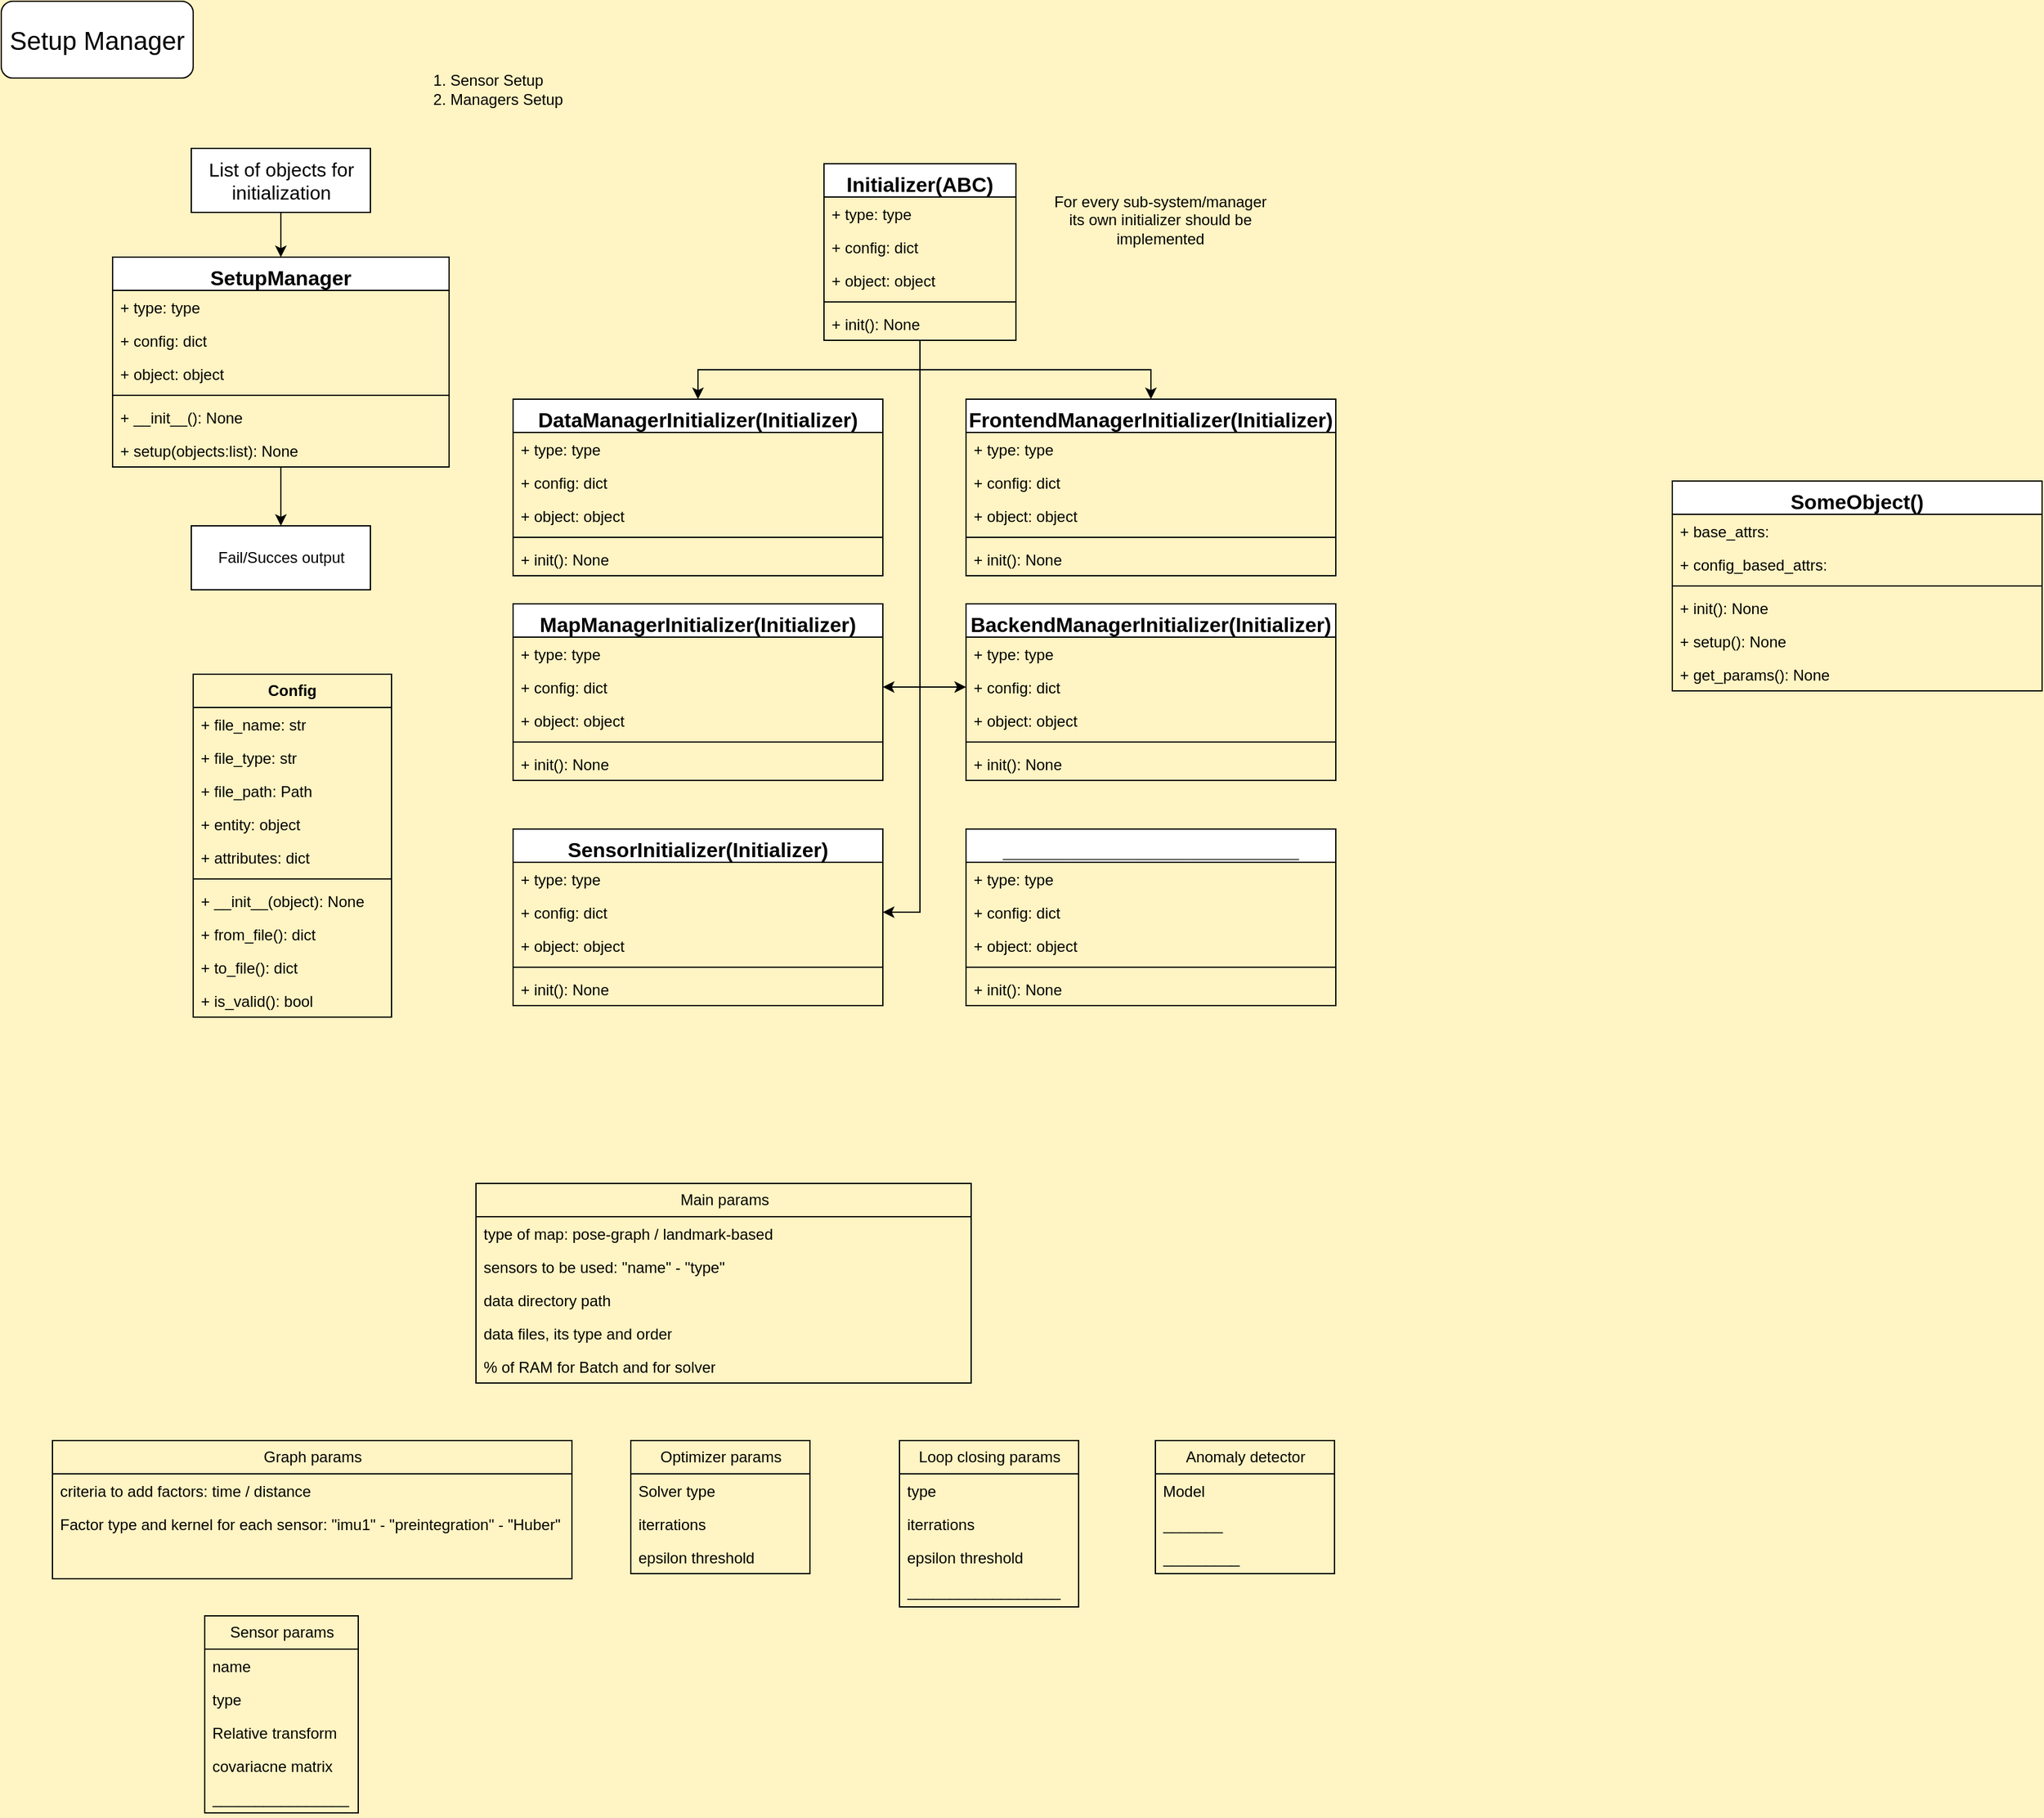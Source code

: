 <mxfile version="21.1.2" type="device">
  <diagram name="Page-1" id="9f46799a-70d6-7492-0946-bef42562c5a5">
    <mxGraphModel dx="5324" dy="1808" grid="0" gridSize="10" guides="1" tooltips="1" connect="1" arrows="1" fold="1" page="1" pageScale="1" pageWidth="1100" pageHeight="850" background="#FFF4C3" math="0" shadow="0">
      <root>
        <mxCell id="0" />
        <mxCell id="1" parent="0" />
        <mxCell id="PfdxGWVudXJHfrVKH4m6-9" value="&lt;font style=&quot;&quot;&gt;&lt;span style=&quot;font-size: 20px;&quot;&gt;Setup Manager&lt;/span&gt;&lt;br&gt;&lt;/font&gt;" style="rounded=1;whiteSpace=wrap;html=1;" parent="1" vertex="1">
          <mxGeometry x="-2200" width="150" height="60" as="geometry" />
        </mxCell>
        <mxCell id="zKVxdJpC08GL1bF6zu99-9" value="&lt;b&gt;Config&lt;/b&gt;" style="swimlane;fontStyle=0;childLayout=stackLayout;horizontal=1;startSize=26;fillColor=none;horizontalStack=0;resizeParent=1;resizeParentMax=0;resizeLast=0;collapsible=1;marginBottom=0;whiteSpace=wrap;html=1;" parent="1" vertex="1">
          <mxGeometry x="-2050" y="526" width="155" height="268" as="geometry" />
        </mxCell>
        <mxCell id="zKVxdJpC08GL1bF6zu99-10" value="+ file_name: str" style="text;strokeColor=none;fillColor=none;align=left;verticalAlign=top;spacingLeft=4;spacingRight=4;overflow=hidden;rotatable=0;points=[[0,0.5],[1,0.5]];portConstraint=eastwest;whiteSpace=wrap;html=1;" parent="zKVxdJpC08GL1bF6zu99-9" vertex="1">
          <mxGeometry y="26" width="155" height="26" as="geometry" />
        </mxCell>
        <mxCell id="zKVxdJpC08GL1bF6zu99-11" value="+ file_type: str" style="text;strokeColor=none;fillColor=none;align=left;verticalAlign=top;spacingLeft=4;spacingRight=4;overflow=hidden;rotatable=0;points=[[0,0.5],[1,0.5]];portConstraint=eastwest;whiteSpace=wrap;html=1;" parent="zKVxdJpC08GL1bF6zu99-9" vertex="1">
          <mxGeometry y="52" width="155" height="26" as="geometry" />
        </mxCell>
        <mxCell id="zKVxdJpC08GL1bF6zu99-12" value="+ file_path: Path" style="text;strokeColor=none;fillColor=none;align=left;verticalAlign=top;spacingLeft=4;spacingRight=4;overflow=hidden;rotatable=0;points=[[0,0.5],[1,0.5]];portConstraint=eastwest;whiteSpace=wrap;html=1;" parent="zKVxdJpC08GL1bF6zu99-9" vertex="1">
          <mxGeometry y="78" width="155" height="26" as="geometry" />
        </mxCell>
        <mxCell id="zKVxdJpC08GL1bF6zu99-16" value="+ entity: object" style="text;strokeColor=none;fillColor=none;align=left;verticalAlign=top;spacingLeft=4;spacingRight=4;overflow=hidden;rotatable=0;points=[[0,0.5],[1,0.5]];portConstraint=eastwest;whiteSpace=wrap;html=1;" parent="zKVxdJpC08GL1bF6zu99-9" vertex="1">
          <mxGeometry y="104" width="155" height="26" as="geometry" />
        </mxCell>
        <mxCell id="zKVxdJpC08GL1bF6zu99-13" value="+ attributes: dict" style="text;strokeColor=none;fillColor=none;align=left;verticalAlign=top;spacingLeft=4;spacingRight=4;overflow=hidden;rotatable=0;points=[[0,0.5],[1,0.5]];portConstraint=eastwest;whiteSpace=wrap;html=1;" parent="zKVxdJpC08GL1bF6zu99-9" vertex="1">
          <mxGeometry y="130" width="155" height="26" as="geometry" />
        </mxCell>
        <mxCell id="zKVxdJpC08GL1bF6zu99-14" value="" style="line;strokeWidth=1;fillColor=none;align=left;verticalAlign=middle;spacingTop=-1;spacingLeft=3;spacingRight=3;rotatable=0;labelPosition=right;points=[];portConstraint=eastwest;strokeColor=inherit;" parent="zKVxdJpC08GL1bF6zu99-9" vertex="1">
          <mxGeometry y="156" width="155" height="8" as="geometry" />
        </mxCell>
        <mxCell id="zKVxdJpC08GL1bF6zu99-17" value="+ __init__(object): None" style="text;strokeColor=none;fillColor=none;align=left;verticalAlign=top;spacingLeft=4;spacingRight=4;overflow=hidden;rotatable=0;points=[[0,0.5],[1,0.5]];portConstraint=eastwest;whiteSpace=wrap;html=1;" parent="zKVxdJpC08GL1bF6zu99-9" vertex="1">
          <mxGeometry y="164" width="155" height="26" as="geometry" />
        </mxCell>
        <mxCell id="zKVxdJpC08GL1bF6zu99-15" value="+ from_file(): dict" style="text;strokeColor=none;fillColor=none;align=left;verticalAlign=top;spacingLeft=4;spacingRight=4;overflow=hidden;rotatable=0;points=[[0,0.5],[1,0.5]];portConstraint=eastwest;whiteSpace=wrap;html=1;" parent="zKVxdJpC08GL1bF6zu99-9" vertex="1">
          <mxGeometry y="190" width="155" height="26" as="geometry" />
        </mxCell>
        <mxCell id="zKVxdJpC08GL1bF6zu99-18" value="+ to_file(): dict" style="text;strokeColor=none;fillColor=none;align=left;verticalAlign=top;spacingLeft=4;spacingRight=4;overflow=hidden;rotatable=0;points=[[0,0.5],[1,0.5]];portConstraint=eastwest;whiteSpace=wrap;html=1;" parent="zKVxdJpC08GL1bF6zu99-9" vertex="1">
          <mxGeometry y="216" width="155" height="26" as="geometry" />
        </mxCell>
        <mxCell id="zKVxdJpC08GL1bF6zu99-34" value="+ is_valid(): bool" style="text;strokeColor=none;fillColor=none;align=left;verticalAlign=top;spacingLeft=4;spacingRight=4;overflow=hidden;rotatable=0;points=[[0,0.5],[1,0.5]];portConstraint=eastwest;whiteSpace=wrap;html=1;" parent="zKVxdJpC08GL1bF6zu99-9" vertex="1">
          <mxGeometry y="242" width="155" height="26" as="geometry" />
        </mxCell>
        <mxCell id="UK-WgrpnfYN5xoPHHnE4-26" style="edgeStyle=orthogonalEdgeStyle;rounded=0;orthogonalLoop=1;jettySize=auto;html=1;entryX=0.5;entryY=0;entryDx=0;entryDy=0;" parent="1" source="zKVxdJpC08GL1bF6zu99-28" target="UK-WgrpnfYN5xoPHHnE4-2" edge="1">
          <mxGeometry relative="1" as="geometry" />
        </mxCell>
        <mxCell id="UK-WgrpnfYN5xoPHHnE4-27" style="edgeStyle=orthogonalEdgeStyle;rounded=0;orthogonalLoop=1;jettySize=auto;html=1;entryX=0.5;entryY=0;entryDx=0;entryDy=0;" parent="1" source="zKVxdJpC08GL1bF6zu99-28" target="UK-WgrpnfYN5xoPHHnE4-8" edge="1">
          <mxGeometry relative="1" as="geometry" />
        </mxCell>
        <mxCell id="UK-WgrpnfYN5xoPHHnE4-28" style="edgeStyle=orthogonalEdgeStyle;rounded=0;orthogonalLoop=1;jettySize=auto;html=1;entryX=1;entryY=0.5;entryDx=0;entryDy=0;" parent="1" source="zKVxdJpC08GL1bF6zu99-28" target="UK-WgrpnfYN5xoPHHnE4-22" edge="1">
          <mxGeometry relative="1" as="geometry" />
        </mxCell>
        <mxCell id="UK-WgrpnfYN5xoPHHnE4-29" style="edgeStyle=orthogonalEdgeStyle;rounded=0;orthogonalLoop=1;jettySize=auto;html=1;entryX=0;entryY=0.5;entryDx=0;entryDy=0;" parent="1" source="zKVxdJpC08GL1bF6zu99-28" target="UK-WgrpnfYN5xoPHHnE4-16" edge="1">
          <mxGeometry relative="1" as="geometry" />
        </mxCell>
        <mxCell id="V_455w8ZprKLAPUMnkuS-18" style="edgeStyle=orthogonalEdgeStyle;rounded=0;orthogonalLoop=1;jettySize=auto;html=1;entryX=1;entryY=0.5;entryDx=0;entryDy=0;" parent="1" source="zKVxdJpC08GL1bF6zu99-28" target="V_455w8ZprKLAPUMnkuS-14" edge="1">
          <mxGeometry relative="1" as="geometry" />
        </mxCell>
        <mxCell id="zKVxdJpC08GL1bF6zu99-28" value="&lt;font style=&quot;font-size: 16px;&quot;&gt;Initializer(ABC)&lt;/font&gt;" style="swimlane;fontStyle=1;align=center;verticalAlign=top;childLayout=stackLayout;horizontal=1;startSize=26;horizontalStack=0;resizeParent=1;resizeParentMax=0;resizeLast=0;collapsible=1;marginBottom=0;whiteSpace=wrap;html=1;" parent="1" vertex="1">
          <mxGeometry x="-1557" y="127" width="150" height="138" as="geometry" />
        </mxCell>
        <mxCell id="zKVxdJpC08GL1bF6zu99-32" value="+ type: type" style="text;strokeColor=none;fillColor=none;align=left;verticalAlign=top;spacingLeft=4;spacingRight=4;overflow=hidden;rotatable=0;points=[[0,0.5],[1,0.5]];portConstraint=eastwest;whiteSpace=wrap;html=1;" parent="zKVxdJpC08GL1bF6zu99-28" vertex="1">
          <mxGeometry y="26" width="150" height="26" as="geometry" />
        </mxCell>
        <mxCell id="zKVxdJpC08GL1bF6zu99-29" value="+ config: dict" style="text;strokeColor=none;fillColor=none;align=left;verticalAlign=top;spacingLeft=4;spacingRight=4;overflow=hidden;rotatable=0;points=[[0,0.5],[1,0.5]];portConstraint=eastwest;whiteSpace=wrap;html=1;" parent="zKVxdJpC08GL1bF6zu99-28" vertex="1">
          <mxGeometry y="52" width="150" height="26" as="geometry" />
        </mxCell>
        <mxCell id="zKVxdJpC08GL1bF6zu99-33" value="+ object: object" style="text;strokeColor=none;fillColor=none;align=left;verticalAlign=top;spacingLeft=4;spacingRight=4;overflow=hidden;rotatable=0;points=[[0,0.5],[1,0.5]];portConstraint=eastwest;whiteSpace=wrap;html=1;" parent="zKVxdJpC08GL1bF6zu99-28" vertex="1">
          <mxGeometry y="78" width="150" height="26" as="geometry" />
        </mxCell>
        <mxCell id="zKVxdJpC08GL1bF6zu99-30" value="" style="line;strokeWidth=1;fillColor=none;align=left;verticalAlign=middle;spacingTop=-1;spacingLeft=3;spacingRight=3;rotatable=0;labelPosition=right;points=[];portConstraint=eastwest;strokeColor=inherit;" parent="zKVxdJpC08GL1bF6zu99-28" vertex="1">
          <mxGeometry y="104" width="150" height="8" as="geometry" />
        </mxCell>
        <mxCell id="zKVxdJpC08GL1bF6zu99-31" value="+ init(): None" style="text;strokeColor=none;fillColor=none;align=left;verticalAlign=top;spacingLeft=4;spacingRight=4;overflow=hidden;rotatable=0;points=[[0,0.5],[1,0.5]];portConstraint=eastwest;whiteSpace=wrap;html=1;" parent="zKVxdJpC08GL1bF6zu99-28" vertex="1">
          <mxGeometry y="112" width="150" height="26" as="geometry" />
        </mxCell>
        <mxCell id="V_455w8ZprKLAPUMnkuS-11" style="edgeStyle=orthogonalEdgeStyle;rounded=0;orthogonalLoop=1;jettySize=auto;html=1;entryX=0.5;entryY=0;entryDx=0;entryDy=0;" parent="1" source="zKVxdJpC08GL1bF6zu99-47" target="V_455w8ZprKLAPUMnkuS-1" edge="1">
          <mxGeometry relative="1" as="geometry" />
        </mxCell>
        <mxCell id="zKVxdJpC08GL1bF6zu99-47" value="&lt;font style=&quot;font-size: 15px;&quot;&gt;List of objects for initialization&lt;/font&gt;" style="html=1;whiteSpace=wrap;" parent="1" vertex="1">
          <mxGeometry x="-2051.5" y="115" width="140" height="50" as="geometry" />
        </mxCell>
        <mxCell id="zKVxdJpC08GL1bF6zu99-49" value="Fail/Succes output" style="html=1;whiteSpace=wrap;" parent="1" vertex="1">
          <mxGeometry x="-2051.5" y="410" width="140" height="50" as="geometry" />
        </mxCell>
        <mxCell id="zKVxdJpC08GL1bF6zu99-51" value="&lt;div&gt;&lt;br&gt;&lt;/div&gt;&lt;ol&gt;&lt;li&gt;Sensor Setup&lt;/li&gt;&lt;li&gt;Managers Setup&lt;/li&gt;&lt;/ol&gt;" style="text;strokeColor=none;fillColor=none;html=1;whiteSpace=wrap;verticalAlign=middle;overflow=hidden;" parent="1" vertex="1">
          <mxGeometry x="-1891" y="26" width="144" height="67" as="geometry" />
        </mxCell>
        <mxCell id="UK-WgrpnfYN5xoPHHnE4-1" value="For every sub-system/manager its own initializer should be implemented" style="text;html=1;strokeColor=none;fillColor=none;align=center;verticalAlign=middle;whiteSpace=wrap;rounded=0;" parent="1" vertex="1">
          <mxGeometry x="-1380" y="145" width="172" height="51" as="geometry" />
        </mxCell>
        <mxCell id="UK-WgrpnfYN5xoPHHnE4-2" value="&lt;font style=&quot;font-size: 16px;&quot;&gt;DataManagerInitializer(Initializer)&lt;/font&gt;" style="swimlane;fontStyle=1;align=center;verticalAlign=top;childLayout=stackLayout;horizontal=1;startSize=26;horizontalStack=0;resizeParent=1;resizeParentMax=0;resizeLast=0;collapsible=1;marginBottom=0;whiteSpace=wrap;html=1;" parent="1" vertex="1">
          <mxGeometry x="-1800" y="311" width="289" height="138" as="geometry" />
        </mxCell>
        <mxCell id="UK-WgrpnfYN5xoPHHnE4-3" value="+ type: type" style="text;strokeColor=none;fillColor=none;align=left;verticalAlign=top;spacingLeft=4;spacingRight=4;overflow=hidden;rotatable=0;points=[[0,0.5],[1,0.5]];portConstraint=eastwest;whiteSpace=wrap;html=1;" parent="UK-WgrpnfYN5xoPHHnE4-2" vertex="1">
          <mxGeometry y="26" width="289" height="26" as="geometry" />
        </mxCell>
        <mxCell id="UK-WgrpnfYN5xoPHHnE4-4" value="+ config: dict" style="text;strokeColor=none;fillColor=none;align=left;verticalAlign=top;spacingLeft=4;spacingRight=4;overflow=hidden;rotatable=0;points=[[0,0.5],[1,0.5]];portConstraint=eastwest;whiteSpace=wrap;html=1;" parent="UK-WgrpnfYN5xoPHHnE4-2" vertex="1">
          <mxGeometry y="52" width="289" height="26" as="geometry" />
        </mxCell>
        <mxCell id="UK-WgrpnfYN5xoPHHnE4-5" value="+ object: object" style="text;strokeColor=none;fillColor=none;align=left;verticalAlign=top;spacingLeft=4;spacingRight=4;overflow=hidden;rotatable=0;points=[[0,0.5],[1,0.5]];portConstraint=eastwest;whiteSpace=wrap;html=1;" parent="UK-WgrpnfYN5xoPHHnE4-2" vertex="1">
          <mxGeometry y="78" width="289" height="26" as="geometry" />
        </mxCell>
        <mxCell id="UK-WgrpnfYN5xoPHHnE4-6" value="" style="line;strokeWidth=1;fillColor=none;align=left;verticalAlign=middle;spacingTop=-1;spacingLeft=3;spacingRight=3;rotatable=0;labelPosition=right;points=[];portConstraint=eastwest;strokeColor=inherit;" parent="UK-WgrpnfYN5xoPHHnE4-2" vertex="1">
          <mxGeometry y="104" width="289" height="8" as="geometry" />
        </mxCell>
        <mxCell id="UK-WgrpnfYN5xoPHHnE4-7" value="+ init(): None" style="text;strokeColor=none;fillColor=none;align=left;verticalAlign=top;spacingLeft=4;spacingRight=4;overflow=hidden;rotatable=0;points=[[0,0.5],[1,0.5]];portConstraint=eastwest;whiteSpace=wrap;html=1;" parent="UK-WgrpnfYN5xoPHHnE4-2" vertex="1">
          <mxGeometry y="112" width="289" height="26" as="geometry" />
        </mxCell>
        <mxCell id="UK-WgrpnfYN5xoPHHnE4-8" value="&lt;font style=&quot;font-size: 16px;&quot;&gt;FrontendManagerInitializer(Initializer)&lt;/font&gt;" style="swimlane;fontStyle=1;align=center;verticalAlign=top;childLayout=stackLayout;horizontal=1;startSize=26;horizontalStack=0;resizeParent=1;resizeParentMax=0;resizeLast=0;collapsible=1;marginBottom=0;whiteSpace=wrap;html=1;" parent="1" vertex="1">
          <mxGeometry x="-1446" y="311" width="289" height="138" as="geometry" />
        </mxCell>
        <mxCell id="UK-WgrpnfYN5xoPHHnE4-9" value="+ type: type" style="text;strokeColor=none;fillColor=none;align=left;verticalAlign=top;spacingLeft=4;spacingRight=4;overflow=hidden;rotatable=0;points=[[0,0.5],[1,0.5]];portConstraint=eastwest;whiteSpace=wrap;html=1;" parent="UK-WgrpnfYN5xoPHHnE4-8" vertex="1">
          <mxGeometry y="26" width="289" height="26" as="geometry" />
        </mxCell>
        <mxCell id="UK-WgrpnfYN5xoPHHnE4-10" value="+ config: dict" style="text;strokeColor=none;fillColor=none;align=left;verticalAlign=top;spacingLeft=4;spacingRight=4;overflow=hidden;rotatable=0;points=[[0,0.5],[1,0.5]];portConstraint=eastwest;whiteSpace=wrap;html=1;" parent="UK-WgrpnfYN5xoPHHnE4-8" vertex="1">
          <mxGeometry y="52" width="289" height="26" as="geometry" />
        </mxCell>
        <mxCell id="UK-WgrpnfYN5xoPHHnE4-11" value="+ object: object" style="text;strokeColor=none;fillColor=none;align=left;verticalAlign=top;spacingLeft=4;spacingRight=4;overflow=hidden;rotatable=0;points=[[0,0.5],[1,0.5]];portConstraint=eastwest;whiteSpace=wrap;html=1;" parent="UK-WgrpnfYN5xoPHHnE4-8" vertex="1">
          <mxGeometry y="78" width="289" height="26" as="geometry" />
        </mxCell>
        <mxCell id="UK-WgrpnfYN5xoPHHnE4-12" value="" style="line;strokeWidth=1;fillColor=none;align=left;verticalAlign=middle;spacingTop=-1;spacingLeft=3;spacingRight=3;rotatable=0;labelPosition=right;points=[];portConstraint=eastwest;strokeColor=inherit;" parent="UK-WgrpnfYN5xoPHHnE4-8" vertex="1">
          <mxGeometry y="104" width="289" height="8" as="geometry" />
        </mxCell>
        <mxCell id="UK-WgrpnfYN5xoPHHnE4-13" value="+ init(): None" style="text;strokeColor=none;fillColor=none;align=left;verticalAlign=top;spacingLeft=4;spacingRight=4;overflow=hidden;rotatable=0;points=[[0,0.5],[1,0.5]];portConstraint=eastwest;whiteSpace=wrap;html=1;" parent="UK-WgrpnfYN5xoPHHnE4-8" vertex="1">
          <mxGeometry y="112" width="289" height="26" as="geometry" />
        </mxCell>
        <mxCell id="UK-WgrpnfYN5xoPHHnE4-14" value="&lt;font style=&quot;font-size: 16px;&quot;&gt;BackendManagerInitializer(Initializer)&lt;/font&gt;" style="swimlane;fontStyle=1;align=center;verticalAlign=top;childLayout=stackLayout;horizontal=1;startSize=26;horizontalStack=0;resizeParent=1;resizeParentMax=0;resizeLast=0;collapsible=1;marginBottom=0;whiteSpace=wrap;html=1;" parent="1" vertex="1">
          <mxGeometry x="-1446" y="471" width="289" height="138" as="geometry" />
        </mxCell>
        <mxCell id="UK-WgrpnfYN5xoPHHnE4-15" value="+ type: type" style="text;strokeColor=none;fillColor=none;align=left;verticalAlign=top;spacingLeft=4;spacingRight=4;overflow=hidden;rotatable=0;points=[[0,0.5],[1,0.5]];portConstraint=eastwest;whiteSpace=wrap;html=1;" parent="UK-WgrpnfYN5xoPHHnE4-14" vertex="1">
          <mxGeometry y="26" width="289" height="26" as="geometry" />
        </mxCell>
        <mxCell id="UK-WgrpnfYN5xoPHHnE4-16" value="+ config: dict" style="text;strokeColor=none;fillColor=none;align=left;verticalAlign=top;spacingLeft=4;spacingRight=4;overflow=hidden;rotatable=0;points=[[0,0.5],[1,0.5]];portConstraint=eastwest;whiteSpace=wrap;html=1;" parent="UK-WgrpnfYN5xoPHHnE4-14" vertex="1">
          <mxGeometry y="52" width="289" height="26" as="geometry" />
        </mxCell>
        <mxCell id="UK-WgrpnfYN5xoPHHnE4-17" value="+ object: object" style="text;strokeColor=none;fillColor=none;align=left;verticalAlign=top;spacingLeft=4;spacingRight=4;overflow=hidden;rotatable=0;points=[[0,0.5],[1,0.5]];portConstraint=eastwest;whiteSpace=wrap;html=1;" parent="UK-WgrpnfYN5xoPHHnE4-14" vertex="1">
          <mxGeometry y="78" width="289" height="26" as="geometry" />
        </mxCell>
        <mxCell id="UK-WgrpnfYN5xoPHHnE4-18" value="" style="line;strokeWidth=1;fillColor=none;align=left;verticalAlign=middle;spacingTop=-1;spacingLeft=3;spacingRight=3;rotatable=0;labelPosition=right;points=[];portConstraint=eastwest;strokeColor=inherit;" parent="UK-WgrpnfYN5xoPHHnE4-14" vertex="1">
          <mxGeometry y="104" width="289" height="8" as="geometry" />
        </mxCell>
        <mxCell id="UK-WgrpnfYN5xoPHHnE4-19" value="+ init(): None" style="text;strokeColor=none;fillColor=none;align=left;verticalAlign=top;spacingLeft=4;spacingRight=4;overflow=hidden;rotatable=0;points=[[0,0.5],[1,0.5]];portConstraint=eastwest;whiteSpace=wrap;html=1;" parent="UK-WgrpnfYN5xoPHHnE4-14" vertex="1">
          <mxGeometry y="112" width="289" height="26" as="geometry" />
        </mxCell>
        <mxCell id="UK-WgrpnfYN5xoPHHnE4-20" value="&lt;font style=&quot;font-size: 16px;&quot;&gt;MapManagerInitializer(Initializer)&lt;/font&gt;" style="swimlane;fontStyle=1;align=center;verticalAlign=top;childLayout=stackLayout;horizontal=1;startSize=26;horizontalStack=0;resizeParent=1;resizeParentMax=0;resizeLast=0;collapsible=1;marginBottom=0;whiteSpace=wrap;html=1;" parent="1" vertex="1">
          <mxGeometry x="-1800" y="471" width="289" height="138" as="geometry" />
        </mxCell>
        <mxCell id="UK-WgrpnfYN5xoPHHnE4-21" value="+ type: type" style="text;strokeColor=none;fillColor=none;align=left;verticalAlign=top;spacingLeft=4;spacingRight=4;overflow=hidden;rotatable=0;points=[[0,0.5],[1,0.5]];portConstraint=eastwest;whiteSpace=wrap;html=1;" parent="UK-WgrpnfYN5xoPHHnE4-20" vertex="1">
          <mxGeometry y="26" width="289" height="26" as="geometry" />
        </mxCell>
        <mxCell id="UK-WgrpnfYN5xoPHHnE4-22" value="+ config: dict" style="text;strokeColor=none;fillColor=none;align=left;verticalAlign=top;spacingLeft=4;spacingRight=4;overflow=hidden;rotatable=0;points=[[0,0.5],[1,0.5]];portConstraint=eastwest;whiteSpace=wrap;html=1;" parent="UK-WgrpnfYN5xoPHHnE4-20" vertex="1">
          <mxGeometry y="52" width="289" height="26" as="geometry" />
        </mxCell>
        <mxCell id="UK-WgrpnfYN5xoPHHnE4-23" value="+ object: object" style="text;strokeColor=none;fillColor=none;align=left;verticalAlign=top;spacingLeft=4;spacingRight=4;overflow=hidden;rotatable=0;points=[[0,0.5],[1,0.5]];portConstraint=eastwest;whiteSpace=wrap;html=1;" parent="UK-WgrpnfYN5xoPHHnE4-20" vertex="1">
          <mxGeometry y="78" width="289" height="26" as="geometry" />
        </mxCell>
        <mxCell id="UK-WgrpnfYN5xoPHHnE4-24" value="" style="line;strokeWidth=1;fillColor=none;align=left;verticalAlign=middle;spacingTop=-1;spacingLeft=3;spacingRight=3;rotatable=0;labelPosition=right;points=[];portConstraint=eastwest;strokeColor=inherit;" parent="UK-WgrpnfYN5xoPHHnE4-20" vertex="1">
          <mxGeometry y="104" width="289" height="8" as="geometry" />
        </mxCell>
        <mxCell id="UK-WgrpnfYN5xoPHHnE4-25" value="+ init(): None" style="text;strokeColor=none;fillColor=none;align=left;verticalAlign=top;spacingLeft=4;spacingRight=4;overflow=hidden;rotatable=0;points=[[0,0.5],[1,0.5]];portConstraint=eastwest;whiteSpace=wrap;html=1;" parent="UK-WgrpnfYN5xoPHHnE4-20" vertex="1">
          <mxGeometry y="112" width="289" height="26" as="geometry" />
        </mxCell>
        <mxCell id="V_455w8ZprKLAPUMnkuS-10" style="edgeStyle=orthogonalEdgeStyle;rounded=0;orthogonalLoop=1;jettySize=auto;html=1;entryX=0.5;entryY=0;entryDx=0;entryDy=0;" parent="1" source="V_455w8ZprKLAPUMnkuS-1" target="zKVxdJpC08GL1bF6zu99-49" edge="1">
          <mxGeometry relative="1" as="geometry" />
        </mxCell>
        <mxCell id="V_455w8ZprKLAPUMnkuS-1" value="&lt;span style=&quot;font-size: 16px;&quot;&gt;SetupManager&lt;/span&gt;" style="swimlane;fontStyle=1;align=center;verticalAlign=top;childLayout=stackLayout;horizontal=1;startSize=26;horizontalStack=0;resizeParent=1;resizeParentMax=0;resizeLast=0;collapsible=1;marginBottom=0;whiteSpace=wrap;html=1;" parent="1" vertex="1">
          <mxGeometry x="-2113" y="200" width="263" height="164" as="geometry" />
        </mxCell>
        <mxCell id="V_455w8ZprKLAPUMnkuS-2" value="+ type: type" style="text;strokeColor=none;fillColor=none;align=left;verticalAlign=top;spacingLeft=4;spacingRight=4;overflow=hidden;rotatable=0;points=[[0,0.5],[1,0.5]];portConstraint=eastwest;whiteSpace=wrap;html=1;" parent="V_455w8ZprKLAPUMnkuS-1" vertex="1">
          <mxGeometry y="26" width="263" height="26" as="geometry" />
        </mxCell>
        <mxCell id="V_455w8ZprKLAPUMnkuS-3" value="+ config: dict" style="text;strokeColor=none;fillColor=none;align=left;verticalAlign=top;spacingLeft=4;spacingRight=4;overflow=hidden;rotatable=0;points=[[0,0.5],[1,0.5]];portConstraint=eastwest;whiteSpace=wrap;html=1;" parent="V_455w8ZprKLAPUMnkuS-1" vertex="1">
          <mxGeometry y="52" width="263" height="26" as="geometry" />
        </mxCell>
        <mxCell id="V_455w8ZprKLAPUMnkuS-4" value="+ object: object" style="text;strokeColor=none;fillColor=none;align=left;verticalAlign=top;spacingLeft=4;spacingRight=4;overflow=hidden;rotatable=0;points=[[0,0.5],[1,0.5]];portConstraint=eastwest;whiteSpace=wrap;html=1;" parent="V_455w8ZprKLAPUMnkuS-1" vertex="1">
          <mxGeometry y="78" width="263" height="26" as="geometry" />
        </mxCell>
        <mxCell id="V_455w8ZprKLAPUMnkuS-5" value="" style="line;strokeWidth=1;fillColor=none;align=left;verticalAlign=middle;spacingTop=-1;spacingLeft=3;spacingRight=3;rotatable=0;labelPosition=right;points=[];portConstraint=eastwest;strokeColor=inherit;" parent="V_455w8ZprKLAPUMnkuS-1" vertex="1">
          <mxGeometry y="104" width="263" height="8" as="geometry" />
        </mxCell>
        <mxCell id="V_455w8ZprKLAPUMnkuS-6" value="+ __init__(): None" style="text;strokeColor=none;fillColor=none;align=left;verticalAlign=top;spacingLeft=4;spacingRight=4;overflow=hidden;rotatable=0;points=[[0,0.5],[1,0.5]];portConstraint=eastwest;whiteSpace=wrap;html=1;" parent="V_455w8ZprKLAPUMnkuS-1" vertex="1">
          <mxGeometry y="112" width="263" height="26" as="geometry" />
        </mxCell>
        <mxCell id="V_455w8ZprKLAPUMnkuS-7" value="+ setup(objects:list): None" style="text;strokeColor=none;fillColor=none;align=left;verticalAlign=top;spacingLeft=4;spacingRight=4;overflow=hidden;rotatable=0;points=[[0,0.5],[1,0.5]];portConstraint=eastwest;whiteSpace=wrap;html=1;" parent="V_455w8ZprKLAPUMnkuS-1" vertex="1">
          <mxGeometry y="138" width="263" height="26" as="geometry" />
        </mxCell>
        <mxCell id="V_455w8ZprKLAPUMnkuS-12" value="&lt;font style=&quot;font-size: 16px;&quot;&gt;SensorInitializer(Initializer)&lt;/font&gt;" style="swimlane;fontStyle=1;align=center;verticalAlign=top;childLayout=stackLayout;horizontal=1;startSize=26;horizontalStack=0;resizeParent=1;resizeParentMax=0;resizeLast=0;collapsible=1;marginBottom=0;whiteSpace=wrap;html=1;" parent="1" vertex="1">
          <mxGeometry x="-1800" y="647" width="289" height="138" as="geometry" />
        </mxCell>
        <mxCell id="V_455w8ZprKLAPUMnkuS-13" value="+ type: type" style="text;strokeColor=none;fillColor=none;align=left;verticalAlign=top;spacingLeft=4;spacingRight=4;overflow=hidden;rotatable=0;points=[[0,0.5],[1,0.5]];portConstraint=eastwest;whiteSpace=wrap;html=1;" parent="V_455w8ZprKLAPUMnkuS-12" vertex="1">
          <mxGeometry y="26" width="289" height="26" as="geometry" />
        </mxCell>
        <mxCell id="V_455w8ZprKLAPUMnkuS-14" value="+ config: dict" style="text;strokeColor=none;fillColor=none;align=left;verticalAlign=top;spacingLeft=4;spacingRight=4;overflow=hidden;rotatable=0;points=[[0,0.5],[1,0.5]];portConstraint=eastwest;whiteSpace=wrap;html=1;" parent="V_455w8ZprKLAPUMnkuS-12" vertex="1">
          <mxGeometry y="52" width="289" height="26" as="geometry" />
        </mxCell>
        <mxCell id="V_455w8ZprKLAPUMnkuS-15" value="+ object: object" style="text;strokeColor=none;fillColor=none;align=left;verticalAlign=top;spacingLeft=4;spacingRight=4;overflow=hidden;rotatable=0;points=[[0,0.5],[1,0.5]];portConstraint=eastwest;whiteSpace=wrap;html=1;" parent="V_455w8ZprKLAPUMnkuS-12" vertex="1">
          <mxGeometry y="78" width="289" height="26" as="geometry" />
        </mxCell>
        <mxCell id="V_455w8ZprKLAPUMnkuS-16" value="" style="line;strokeWidth=1;fillColor=none;align=left;verticalAlign=middle;spacingTop=-1;spacingLeft=3;spacingRight=3;rotatable=0;labelPosition=right;points=[];portConstraint=eastwest;strokeColor=inherit;" parent="V_455w8ZprKLAPUMnkuS-12" vertex="1">
          <mxGeometry y="104" width="289" height="8" as="geometry" />
        </mxCell>
        <mxCell id="V_455w8ZprKLAPUMnkuS-17" value="+ init(): None" style="text;strokeColor=none;fillColor=none;align=left;verticalAlign=top;spacingLeft=4;spacingRight=4;overflow=hidden;rotatable=0;points=[[0,0.5],[1,0.5]];portConstraint=eastwest;whiteSpace=wrap;html=1;" parent="V_455w8ZprKLAPUMnkuS-12" vertex="1">
          <mxGeometry y="112" width="289" height="26" as="geometry" />
        </mxCell>
        <mxCell id="V_455w8ZprKLAPUMnkuS-19" value="&lt;font style=&quot;font-size: 16px;&quot;&gt;__________________________&lt;/font&gt;" style="swimlane;fontStyle=1;align=center;verticalAlign=top;childLayout=stackLayout;horizontal=1;startSize=26;horizontalStack=0;resizeParent=1;resizeParentMax=0;resizeLast=0;collapsible=1;marginBottom=0;whiteSpace=wrap;html=1;" parent="1" vertex="1">
          <mxGeometry x="-1446" y="647" width="289" height="138" as="geometry" />
        </mxCell>
        <mxCell id="V_455w8ZprKLAPUMnkuS-20" value="+ type: type" style="text;strokeColor=none;fillColor=none;align=left;verticalAlign=top;spacingLeft=4;spacingRight=4;overflow=hidden;rotatable=0;points=[[0,0.5],[1,0.5]];portConstraint=eastwest;whiteSpace=wrap;html=1;" parent="V_455w8ZprKLAPUMnkuS-19" vertex="1">
          <mxGeometry y="26" width="289" height="26" as="geometry" />
        </mxCell>
        <mxCell id="V_455w8ZprKLAPUMnkuS-21" value="+ config: dict" style="text;strokeColor=none;fillColor=none;align=left;verticalAlign=top;spacingLeft=4;spacingRight=4;overflow=hidden;rotatable=0;points=[[0,0.5],[1,0.5]];portConstraint=eastwest;whiteSpace=wrap;html=1;" parent="V_455w8ZprKLAPUMnkuS-19" vertex="1">
          <mxGeometry y="52" width="289" height="26" as="geometry" />
        </mxCell>
        <mxCell id="V_455w8ZprKLAPUMnkuS-22" value="+ object: object" style="text;strokeColor=none;fillColor=none;align=left;verticalAlign=top;spacingLeft=4;spacingRight=4;overflow=hidden;rotatable=0;points=[[0,0.5],[1,0.5]];portConstraint=eastwest;whiteSpace=wrap;html=1;" parent="V_455w8ZprKLAPUMnkuS-19" vertex="1">
          <mxGeometry y="78" width="289" height="26" as="geometry" />
        </mxCell>
        <mxCell id="V_455w8ZprKLAPUMnkuS-23" value="" style="line;strokeWidth=1;fillColor=none;align=left;verticalAlign=middle;spacingTop=-1;spacingLeft=3;spacingRight=3;rotatable=0;labelPosition=right;points=[];portConstraint=eastwest;strokeColor=inherit;" parent="V_455w8ZprKLAPUMnkuS-19" vertex="1">
          <mxGeometry y="104" width="289" height="8" as="geometry" />
        </mxCell>
        <mxCell id="V_455w8ZprKLAPUMnkuS-24" value="+ init(): None" style="text;strokeColor=none;fillColor=none;align=left;verticalAlign=top;spacingLeft=4;spacingRight=4;overflow=hidden;rotatable=0;points=[[0,0.5],[1,0.5]];portConstraint=eastwest;whiteSpace=wrap;html=1;" parent="V_455w8ZprKLAPUMnkuS-19" vertex="1">
          <mxGeometry y="112" width="289" height="26" as="geometry" />
        </mxCell>
        <mxCell id="AcuaqJodJqN8I33rGw-n-6" value="Optimizer params" style="swimlane;fontStyle=0;childLayout=stackLayout;horizontal=1;startSize=26;fillColor=none;horizontalStack=0;resizeParent=1;resizeParentMax=0;resizeLast=0;collapsible=1;marginBottom=0;html=1;" parent="1" vertex="1">
          <mxGeometry x="-1708" y="1125" width="140" height="104" as="geometry" />
        </mxCell>
        <mxCell id="AcuaqJodJqN8I33rGw-n-7" value="Solver type" style="text;strokeColor=none;fillColor=none;align=left;verticalAlign=top;spacingLeft=4;spacingRight=4;overflow=hidden;rotatable=0;points=[[0,0.5],[1,0.5]];portConstraint=eastwest;whiteSpace=wrap;html=1;" parent="AcuaqJodJqN8I33rGw-n-6" vertex="1">
          <mxGeometry y="26" width="140" height="26" as="geometry" />
        </mxCell>
        <mxCell id="AcuaqJodJqN8I33rGw-n-8" value="iterrations" style="text;strokeColor=none;fillColor=none;align=left;verticalAlign=top;spacingLeft=4;spacingRight=4;overflow=hidden;rotatable=0;points=[[0,0.5],[1,0.5]];portConstraint=eastwest;whiteSpace=wrap;html=1;" parent="AcuaqJodJqN8I33rGw-n-6" vertex="1">
          <mxGeometry y="52" width="140" height="26" as="geometry" />
        </mxCell>
        <mxCell id="AcuaqJodJqN8I33rGw-n-9" value="epsilon threshold" style="text;strokeColor=none;fillColor=none;align=left;verticalAlign=top;spacingLeft=4;spacingRight=4;overflow=hidden;rotatable=0;points=[[0,0.5],[1,0.5]];portConstraint=eastwest;whiteSpace=wrap;html=1;" parent="AcuaqJodJqN8I33rGw-n-6" vertex="1">
          <mxGeometry y="78" width="140" height="26" as="geometry" />
        </mxCell>
        <mxCell id="AcuaqJodJqN8I33rGw-n-10" value="Loop closing params" style="swimlane;fontStyle=0;childLayout=stackLayout;horizontal=1;startSize=26;fillColor=none;horizontalStack=0;resizeParent=1;resizeParentMax=0;resizeLast=0;collapsible=1;marginBottom=0;html=1;" parent="1" vertex="1">
          <mxGeometry x="-1498" y="1125" width="140" height="130" as="geometry" />
        </mxCell>
        <mxCell id="AcuaqJodJqN8I33rGw-n-11" value="type" style="text;strokeColor=none;fillColor=none;align=left;verticalAlign=top;spacingLeft=4;spacingRight=4;overflow=hidden;rotatable=0;points=[[0,0.5],[1,0.5]];portConstraint=eastwest;whiteSpace=wrap;html=1;" parent="AcuaqJodJqN8I33rGw-n-10" vertex="1">
          <mxGeometry y="26" width="140" height="26" as="geometry" />
        </mxCell>
        <mxCell id="AcuaqJodJqN8I33rGw-n-12" value="iterrations" style="text;strokeColor=none;fillColor=none;align=left;verticalAlign=top;spacingLeft=4;spacingRight=4;overflow=hidden;rotatable=0;points=[[0,0.5],[1,0.5]];portConstraint=eastwest;whiteSpace=wrap;html=1;" parent="AcuaqJodJqN8I33rGw-n-10" vertex="1">
          <mxGeometry y="52" width="140" height="26" as="geometry" />
        </mxCell>
        <mxCell id="AcuaqJodJqN8I33rGw-n-14" value="epsilon threshold" style="text;strokeColor=none;fillColor=none;align=left;verticalAlign=top;spacingLeft=4;spacingRight=4;overflow=hidden;rotatable=0;points=[[0,0.5],[1,0.5]];portConstraint=eastwest;whiteSpace=wrap;html=1;" parent="AcuaqJodJqN8I33rGw-n-10" vertex="1">
          <mxGeometry y="78" width="140" height="26" as="geometry" />
        </mxCell>
        <mxCell id="AcuaqJodJqN8I33rGw-n-13" value="__________________&lt;br&gt;" style="text;strokeColor=none;fillColor=none;align=left;verticalAlign=top;spacingLeft=4;spacingRight=4;overflow=hidden;rotatable=0;points=[[0,0.5],[1,0.5]];portConstraint=eastwest;whiteSpace=wrap;html=1;" parent="AcuaqJodJqN8I33rGw-n-10" vertex="1">
          <mxGeometry y="104" width="140" height="26" as="geometry" />
        </mxCell>
        <mxCell id="AcuaqJodJqN8I33rGw-n-15" value="Anomaly detector" style="swimlane;fontStyle=0;childLayout=stackLayout;horizontal=1;startSize=26;fillColor=none;horizontalStack=0;resizeParent=1;resizeParentMax=0;resizeLast=0;collapsible=1;marginBottom=0;html=1;" parent="1" vertex="1">
          <mxGeometry x="-1298" y="1125" width="140" height="104" as="geometry" />
        </mxCell>
        <mxCell id="AcuaqJodJqN8I33rGw-n-16" value="Model" style="text;strokeColor=none;fillColor=none;align=left;verticalAlign=top;spacingLeft=4;spacingRight=4;overflow=hidden;rotatable=0;points=[[0,0.5],[1,0.5]];portConstraint=eastwest;whiteSpace=wrap;html=1;" parent="AcuaqJodJqN8I33rGw-n-15" vertex="1">
          <mxGeometry y="26" width="140" height="26" as="geometry" />
        </mxCell>
        <mxCell id="AcuaqJodJqN8I33rGw-n-17" value="_______" style="text;strokeColor=none;fillColor=none;align=left;verticalAlign=top;spacingLeft=4;spacingRight=4;overflow=hidden;rotatable=0;points=[[0,0.5],[1,0.5]];portConstraint=eastwest;whiteSpace=wrap;html=1;" parent="AcuaqJodJqN8I33rGw-n-15" vertex="1">
          <mxGeometry y="52" width="140" height="26" as="geometry" />
        </mxCell>
        <mxCell id="AcuaqJodJqN8I33rGw-n-18" value="_________" style="text;strokeColor=none;fillColor=none;align=left;verticalAlign=top;spacingLeft=4;spacingRight=4;overflow=hidden;rotatable=0;points=[[0,0.5],[1,0.5]];portConstraint=eastwest;whiteSpace=wrap;html=1;" parent="AcuaqJodJqN8I33rGw-n-15" vertex="1">
          <mxGeometry y="78" width="140" height="26" as="geometry" />
        </mxCell>
        <mxCell id="AcuaqJodJqN8I33rGw-n-19" value="Main params" style="swimlane;fontStyle=0;childLayout=stackLayout;horizontal=1;startSize=26;fillColor=none;horizontalStack=0;resizeParent=1;resizeParentMax=0;resizeLast=0;collapsible=1;marginBottom=0;html=1;" parent="1" vertex="1">
          <mxGeometry x="-1829" y="924" width="387" height="156" as="geometry" />
        </mxCell>
        <mxCell id="AcuaqJodJqN8I33rGw-n-20" value="type of map: pose-graph / landmark-based" style="text;strokeColor=none;fillColor=none;align=left;verticalAlign=top;spacingLeft=4;spacingRight=4;overflow=hidden;rotatable=0;points=[[0,0.5],[1,0.5]];portConstraint=eastwest;whiteSpace=wrap;html=1;" parent="AcuaqJodJqN8I33rGw-n-19" vertex="1">
          <mxGeometry y="26" width="387" height="26" as="geometry" />
        </mxCell>
        <mxCell id="AcuaqJodJqN8I33rGw-n-23" value="sensors to be used: &quot;name&quot; - &quot;type&quot;" style="text;strokeColor=none;fillColor=none;align=left;verticalAlign=top;spacingLeft=4;spacingRight=4;overflow=hidden;rotatable=0;points=[[0,0.5],[1,0.5]];portConstraint=eastwest;whiteSpace=wrap;html=1;" parent="AcuaqJodJqN8I33rGw-n-19" vertex="1">
          <mxGeometry y="52" width="387" height="26" as="geometry" />
        </mxCell>
        <mxCell id="AcuaqJodJqN8I33rGw-n-24" value="data directory path" style="text;strokeColor=none;fillColor=none;align=left;verticalAlign=top;spacingLeft=4;spacingRight=4;overflow=hidden;rotatable=0;points=[[0,0.5],[1,0.5]];portConstraint=eastwest;whiteSpace=wrap;html=1;" parent="AcuaqJodJqN8I33rGw-n-19" vertex="1">
          <mxGeometry y="78" width="387" height="26" as="geometry" />
        </mxCell>
        <mxCell id="AcuaqJodJqN8I33rGw-n-25" value="data files, its type and order" style="text;strokeColor=none;fillColor=none;align=left;verticalAlign=top;spacingLeft=4;spacingRight=4;overflow=hidden;rotatable=0;points=[[0,0.5],[1,0.5]];portConstraint=eastwest;whiteSpace=wrap;html=1;" parent="AcuaqJodJqN8I33rGw-n-19" vertex="1">
          <mxGeometry y="104" width="387" height="26" as="geometry" />
        </mxCell>
        <mxCell id="AcuaqJodJqN8I33rGw-n-26" value="% of RAM for Batch and for solver" style="text;strokeColor=none;fillColor=none;align=left;verticalAlign=top;spacingLeft=4;spacingRight=4;overflow=hidden;rotatable=0;points=[[0,0.5],[1,0.5]];portConstraint=eastwest;whiteSpace=wrap;html=1;" parent="AcuaqJodJqN8I33rGw-n-19" vertex="1">
          <mxGeometry y="130" width="387" height="26" as="geometry" />
        </mxCell>
        <mxCell id="AcuaqJodJqN8I33rGw-n-27" value="Graph params" style="swimlane;fontStyle=0;childLayout=stackLayout;horizontal=1;startSize=26;fillColor=none;horizontalStack=0;resizeParent=1;resizeParentMax=0;resizeLast=0;collapsible=1;marginBottom=0;html=1;" parent="1" vertex="1">
          <mxGeometry x="-2160" y="1125" width="406" height="108" as="geometry" />
        </mxCell>
        <mxCell id="AcuaqJodJqN8I33rGw-n-28" value="criteria to add factors: time / distance" style="text;strokeColor=none;fillColor=none;align=left;verticalAlign=top;spacingLeft=4;spacingRight=4;overflow=hidden;rotatable=0;points=[[0,0.5],[1,0.5]];portConstraint=eastwest;whiteSpace=wrap;html=1;" parent="AcuaqJodJqN8I33rGw-n-27" vertex="1">
          <mxGeometry y="26" width="406" height="26" as="geometry" />
        </mxCell>
        <mxCell id="AcuaqJodJqN8I33rGw-n-29" value="Factor type and kernel for each sensor: &quot;imu1&quot; - &quot;preintegration&quot; - &quot;Huber&quot;" style="text;strokeColor=none;fillColor=none;align=left;verticalAlign=top;spacingLeft=4;spacingRight=4;overflow=hidden;rotatable=0;points=[[0,0.5],[1,0.5]];portConstraint=eastwest;whiteSpace=wrap;html=1;" parent="AcuaqJodJqN8I33rGw-n-27" vertex="1">
          <mxGeometry y="52" width="406" height="56" as="geometry" />
        </mxCell>
        <mxCell id="AcuaqJodJqN8I33rGw-n-33" value="Sensor params" style="swimlane;fontStyle=0;childLayout=stackLayout;horizontal=1;startSize=26;fillColor=none;horizontalStack=0;resizeParent=1;resizeParentMax=0;resizeLast=0;collapsible=1;marginBottom=0;html=1;" parent="1" vertex="1">
          <mxGeometry x="-2041" y="1262" width="120" height="154" as="geometry" />
        </mxCell>
        <mxCell id="AcuaqJodJqN8I33rGw-n-34" value="name" style="text;strokeColor=none;fillColor=none;align=left;verticalAlign=top;spacingLeft=4;spacingRight=4;overflow=hidden;rotatable=0;points=[[0,0.5],[1,0.5]];portConstraint=eastwest;whiteSpace=wrap;html=1;" parent="AcuaqJodJqN8I33rGw-n-33" vertex="1">
          <mxGeometry y="26" width="120" height="26" as="geometry" />
        </mxCell>
        <mxCell id="AcuaqJodJqN8I33rGw-n-38" value="type" style="text;strokeColor=none;fillColor=none;align=left;verticalAlign=top;spacingLeft=4;spacingRight=4;overflow=hidden;rotatable=0;points=[[0,0.5],[1,0.5]];portConstraint=eastwest;whiteSpace=wrap;html=1;" parent="AcuaqJodJqN8I33rGw-n-33" vertex="1">
          <mxGeometry y="52" width="120" height="26" as="geometry" />
        </mxCell>
        <mxCell id="AcuaqJodJqN8I33rGw-n-37" value="Relative transform" style="text;strokeColor=none;fillColor=none;align=left;verticalAlign=top;spacingLeft=4;spacingRight=4;overflow=hidden;rotatable=0;points=[[0,0.5],[1,0.5]];portConstraint=eastwest;whiteSpace=wrap;html=1;" parent="AcuaqJodJqN8I33rGw-n-33" vertex="1">
          <mxGeometry y="78" width="120" height="26" as="geometry" />
        </mxCell>
        <mxCell id="AcuaqJodJqN8I33rGw-n-35" value="covariacne matrix" style="text;strokeColor=none;fillColor=none;align=left;verticalAlign=top;spacingLeft=4;spacingRight=4;overflow=hidden;rotatable=0;points=[[0,0.5],[1,0.5]];portConstraint=eastwest;whiteSpace=wrap;html=1;" parent="AcuaqJodJqN8I33rGw-n-33" vertex="1">
          <mxGeometry y="104" width="120" height="25" as="geometry" />
        </mxCell>
        <mxCell id="AcuaqJodJqN8I33rGw-n-36" value="________________" style="text;strokeColor=none;fillColor=none;align=left;verticalAlign=top;spacingLeft=4;spacingRight=4;overflow=hidden;rotatable=0;points=[[0,0.5],[1,0.5]];portConstraint=eastwest;whiteSpace=wrap;html=1;" parent="AcuaqJodJqN8I33rGw-n-33" vertex="1">
          <mxGeometry y="129" width="120" height="25" as="geometry" />
        </mxCell>
        <mxCell id="91JJiFHNg1h5pV1cngxa-2" value="&lt;font style=&quot;font-size: 16px;&quot;&gt;SomeObject()&lt;/font&gt;" style="swimlane;fontStyle=1;align=center;verticalAlign=top;childLayout=stackLayout;horizontal=1;startSize=26;horizontalStack=0;resizeParent=1;resizeParentMax=0;resizeLast=0;collapsible=1;marginBottom=0;whiteSpace=wrap;html=1;" parent="1" vertex="1">
          <mxGeometry x="-894" y="375" width="289" height="164" as="geometry" />
        </mxCell>
        <mxCell id="91JJiFHNg1h5pV1cngxa-4" value="+ base_attrs:&lt;br&gt;" style="text;strokeColor=none;fillColor=none;align=left;verticalAlign=top;spacingLeft=4;spacingRight=4;overflow=hidden;rotatable=0;points=[[0,0.5],[1,0.5]];portConstraint=eastwest;whiteSpace=wrap;html=1;" parent="91JJiFHNg1h5pV1cngxa-2" vertex="1">
          <mxGeometry y="26" width="289" height="26" as="geometry" />
        </mxCell>
        <mxCell id="91JJiFHNg1h5pV1cngxa-10" value="+ config_based_attrs:" style="text;strokeColor=none;fillColor=none;align=left;verticalAlign=top;spacingLeft=4;spacingRight=4;overflow=hidden;rotatable=0;points=[[0,0.5],[1,0.5]];portConstraint=eastwest;whiteSpace=wrap;html=1;" parent="91JJiFHNg1h5pV1cngxa-2" vertex="1">
          <mxGeometry y="52" width="289" height="26" as="geometry" />
        </mxCell>
        <mxCell id="91JJiFHNg1h5pV1cngxa-6" value="" style="line;strokeWidth=1;fillColor=none;align=left;verticalAlign=middle;spacingTop=-1;spacingLeft=3;spacingRight=3;rotatable=0;labelPosition=right;points=[];portConstraint=eastwest;strokeColor=inherit;" parent="91JJiFHNg1h5pV1cngxa-2" vertex="1">
          <mxGeometry y="78" width="289" height="8" as="geometry" />
        </mxCell>
        <mxCell id="91JJiFHNg1h5pV1cngxa-7" value="+ init(): None" style="text;strokeColor=none;fillColor=none;align=left;verticalAlign=top;spacingLeft=4;spacingRight=4;overflow=hidden;rotatable=0;points=[[0,0.5],[1,0.5]];portConstraint=eastwest;whiteSpace=wrap;html=1;" parent="91JJiFHNg1h5pV1cngxa-2" vertex="1">
          <mxGeometry y="86" width="289" height="26" as="geometry" />
        </mxCell>
        <mxCell id="91JJiFHNg1h5pV1cngxa-9" value="+ setup(): None" style="text;strokeColor=none;fillColor=none;align=left;verticalAlign=top;spacingLeft=4;spacingRight=4;overflow=hidden;rotatable=0;points=[[0,0.5],[1,0.5]];portConstraint=eastwest;whiteSpace=wrap;html=1;" parent="91JJiFHNg1h5pV1cngxa-2" vertex="1">
          <mxGeometry y="112" width="289" height="26" as="geometry" />
        </mxCell>
        <mxCell id="91JJiFHNg1h5pV1cngxa-8" value="+ get_params(): None" style="text;strokeColor=none;fillColor=none;align=left;verticalAlign=top;spacingLeft=4;spacingRight=4;overflow=hidden;rotatable=0;points=[[0,0.5],[1,0.5]];portConstraint=eastwest;whiteSpace=wrap;html=1;" parent="91JJiFHNg1h5pV1cngxa-2" vertex="1">
          <mxGeometry y="138" width="289" height="26" as="geometry" />
        </mxCell>
      </root>
    </mxGraphModel>
  </diagram>
</mxfile>

